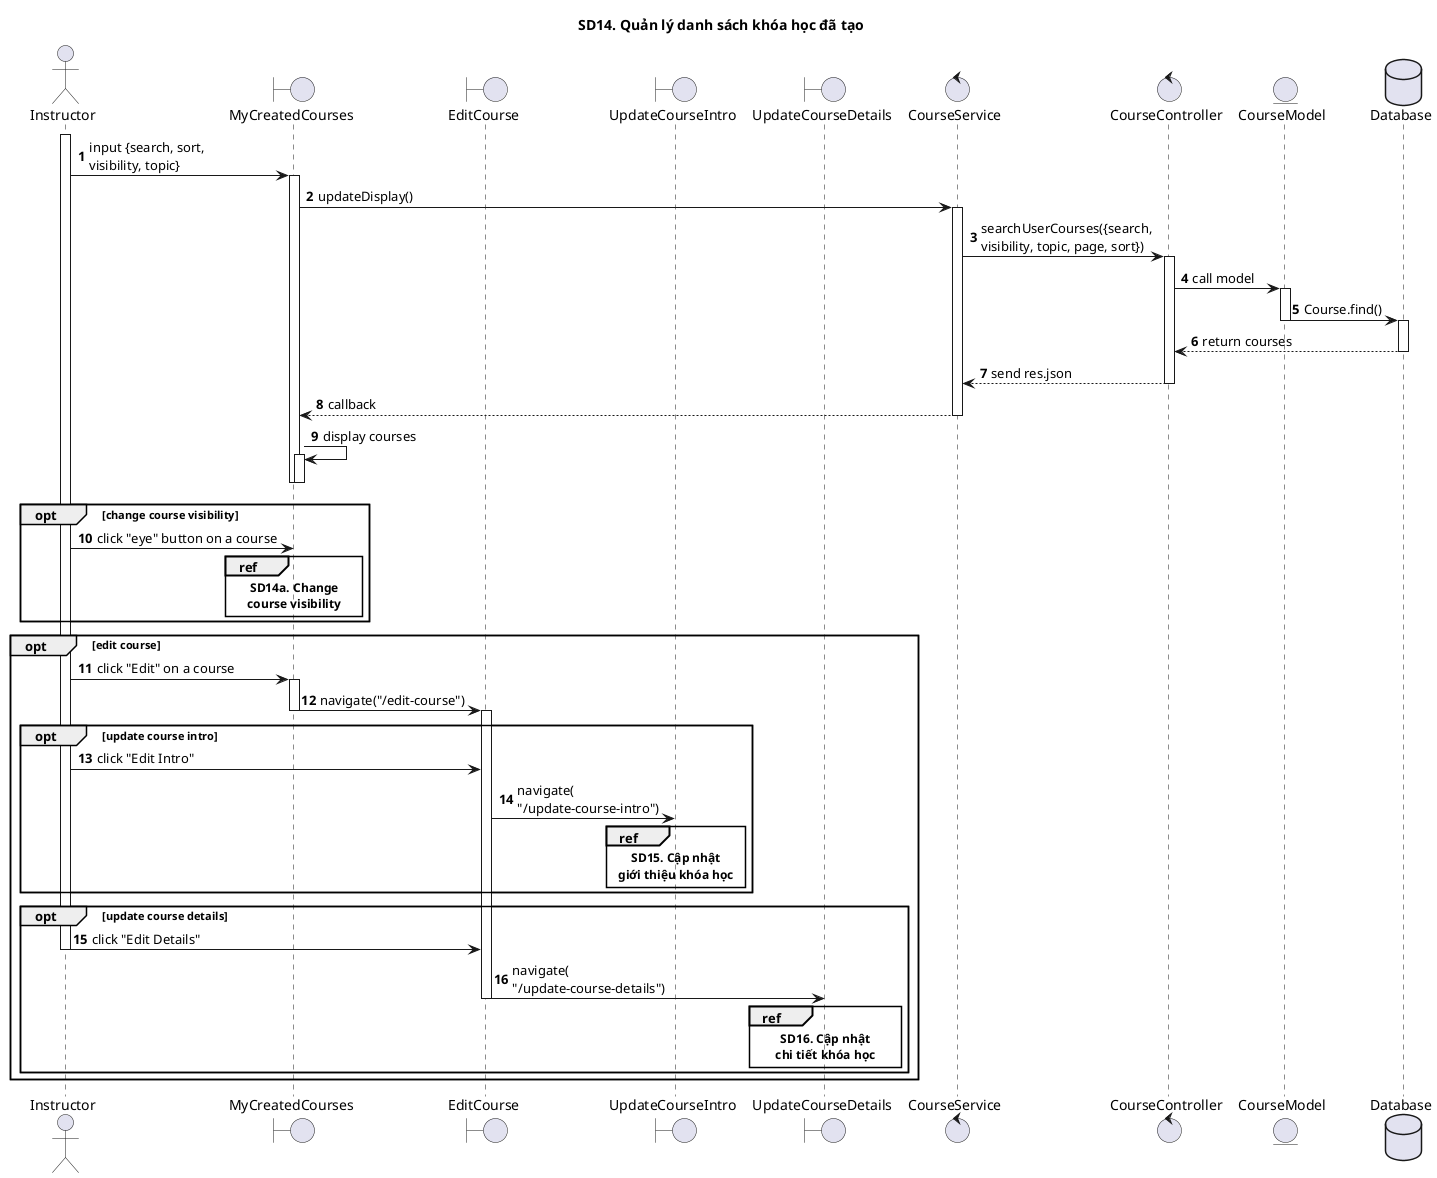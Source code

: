 @startuml SQ

autonumber

title SD14. Quản lý danh sách khóa học đã tạo

actor "Instructor"
boundary "MyCreatedCourses"
boundary "EditCourse"
boundary "UpdateCourseIntro"
boundary "UpdateCourseDetails"
control "CourseService"
control "CourseController"
entity "CourseModel"
database "Database" as Database

activate Instructor
Instructor -> MyCreatedCourses: input {search, sort,\nvisibility, topic}
activate MyCreatedCourses
MyCreatedCourses -> CourseService: updateDisplay()
activate CourseService
CourseService -> CourseController: searchUserCourses({search,\nvisibility, topic, page, sort})
activate CourseController
CourseController -> CourseModel: call model
activate CourseModel
CourseModel -> Database: Course.find()
deactivate CourseModel
activate Database
Database --> CourseController: return courses
deactivate Database
CourseController --> CourseService: send res.json
deactivate CourseController
CourseService --> MyCreatedCourses: callback
deactivate CourseService

MyCreatedCourses -> MyCreatedCourses: display courses
activate MyCreatedCourses
deactivate MyCreatedCourses
deactivate MyCreatedCourses

opt change course visibility

Instructor -> MyCreatedCourses: click "eye" button on a course

ref over MyCreatedCourses
**SD14a. Change**
**course visibility**
end ref

end

opt edit course

Instructor -> MyCreatedCourses: click "Edit" on a course
activate MyCreatedCourses
MyCreatedCourses -> EditCourse: navigate("/edit-course")
deactivate MyCreatedCourses
activate EditCourse
opt update course intro

Instructor -> EditCourse: click "Edit Intro"
EditCourse -> UpdateCourseIntro: navigate(\n"/update-course-intro")
ref over UpdateCourseIntro
**SD15. Cập nhật**
**giới thiệu khóa học**
end ref

end

opt update course details

Instructor -> EditCourse: click "Edit Details"
deactivate Instructor
EditCourse -> UpdateCourseDetails: navigate(\n"/update-course-details")
deactivate EditCourse

ref over UpdateCourseDetails
**SD16. Cập nhật**
**chi tiết khóa học**
end ref

end

end

@enduml